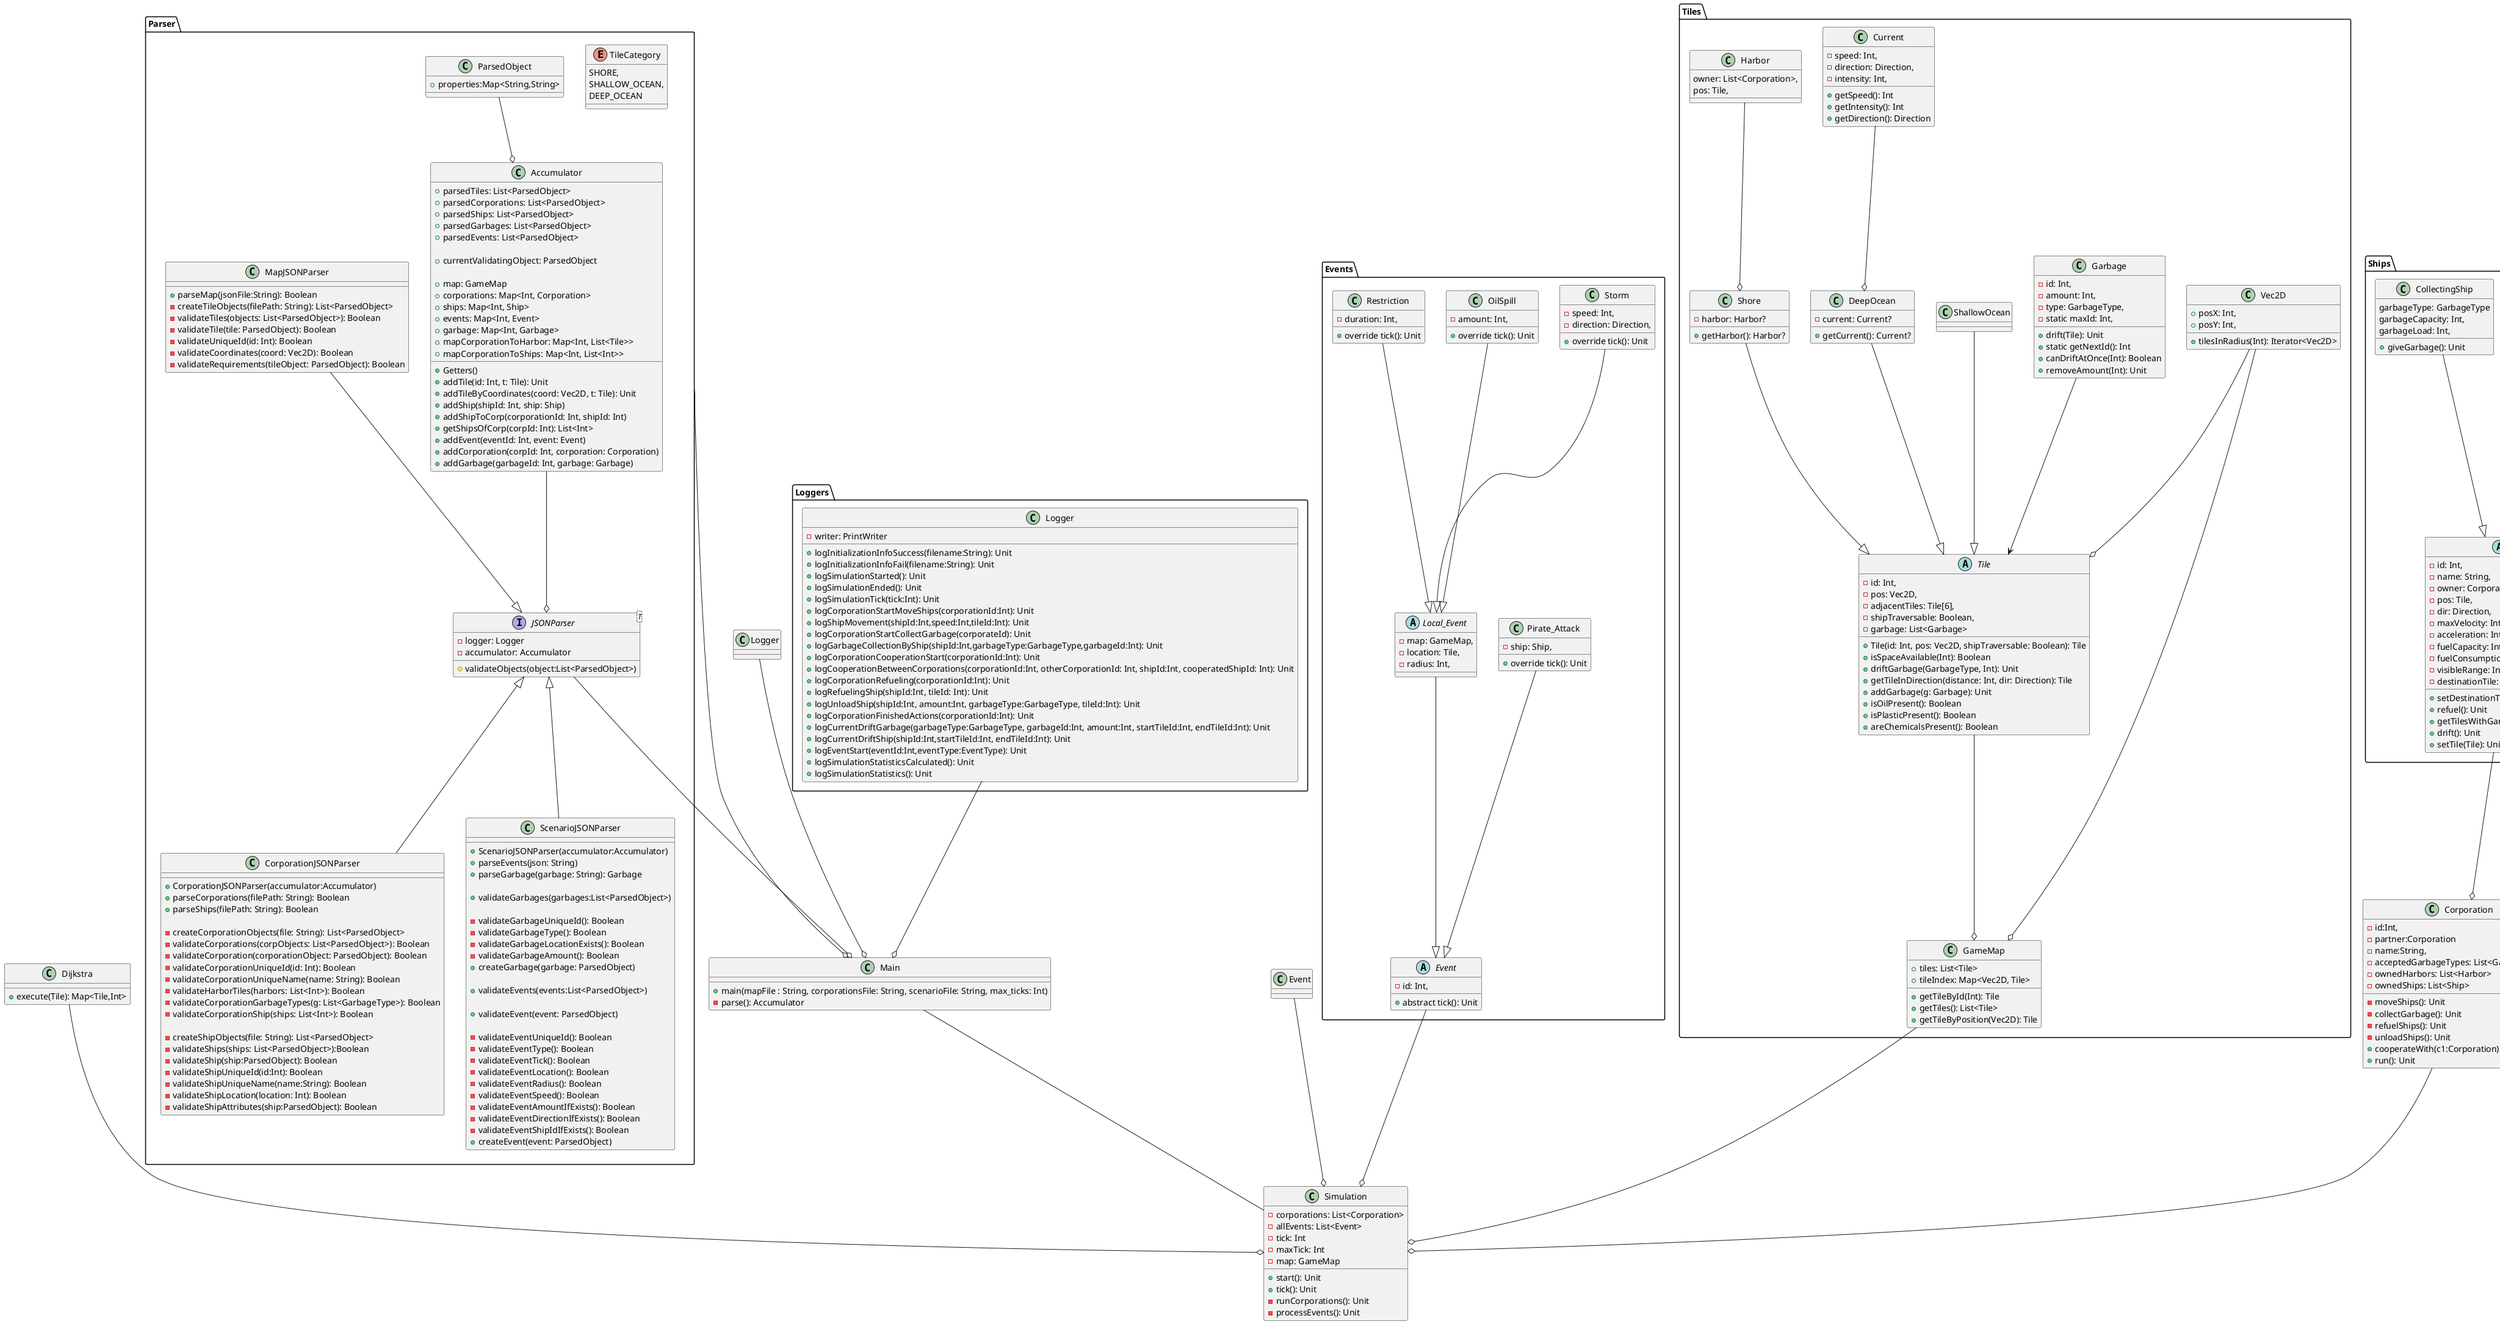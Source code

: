 @startuml
'General
package GeneralEnums{
  enum Direction{
    D0,
    D60,
    D120,
    D180,
    D240,
    D300
  }
  enum GarbageType{
    OIL,
    PLASTIC,
    CHEMICALS
  }
}
class Corporation {
  - id:Int,
  - partner:Corporation
  - name:String,
  - acceptedGarbageTypes: List<GarbageType>
  - ownedHarbors: List<Harbor>
  - ownedShips: List<Ship>
  -moveShips(): Unit
  -collectGarbage(): Unit
  -refuelShips(): Unit
  -unloadShips(): Unit
  +cooperateWith(c1:Corporation): Unit
  +run(): Unit
}
class Dijkstra{
  + execute(Tile): Map<Tile,Int>
}

Dijkstra --o Simulation



Main o-- Parser
Event --o Simulation

Tile --o GameMap
Logger --o Main


class Main {
 + main(mapFile : String, corporationsFile: String, scenarioFile: String, max_ticks: Int)
 - parse(): Accumulator
}
Main -- Simulation
class GameMap {
  + tiles: List<Tile>
  + tileIndex: Map<Vec2D, Tile>
  + getTileById(Int): Tile
  + getTiles(): List<Tile>
  + getTileByPosition(Vec2D): Tile
  + getTilesByInstance(instanceOf(Tile))
}

Events.Event --o Simulation
Ships.Ship --o Corporation
Tiles.Tile --o Tiles.GameMap
Loggers.Logger --o Main
Parser.JSONParser --o Main
Tiles.Vec2D --o Tiles.GameMap
Tiles.Vec2D --o Tiles.Tile




class Simulation {
  - corporations: List<Corporation>
  - allEvents: List<Event>
  - tick: Int
  - maxTick: Int
  - map: GameMap
  + start(): Unit
  + tick(): Unit
  - runCorporations(): Unit
  - processEvents(): Unit
}
Corporation --o Simulation
Tiles.GameMap --o Simulation
package Events{
  abstract class Event {
    - id: Int,
    + abstract tick(): Unit
  }
  Pirate_Attack --|> Event
  class Pirate_Attack {
    - ship: Ship,
    + override tick(): Unit
  }
  Local_Event --|> Event
  abstract class Local_Event {
    - map: GameMap,
    - location: Tile,
    - radius: Int,
  }
  Storm --|> Local_Event
  class Storm {
    - speed: Int,
    - direction: Direction,
    + override tick(): Unit
  }
  OilSpill --|> Local_Event
  class OilSpill {
    - amount: Int,
    + override tick(): Unit
  }
  Restriction --|> Local_Event
  class Restriction {
    - duration: Int,
    + override tick(): Unit
  }
}
package Parser {
  enum TileCategory {
    SHORE,
    SHALLOW_OCEAN,
    DEEP_OCEAN
  }
  class ParsedObject {
    + properties:Map<String,String>
  }
  interface JSONParser<T>{
    - logger: Logger
    - accumulator: Accumulator
    # validateObjects(object:List<ParsedObject>)
  }

  MapJSONParser --|> JSONParser


  class MapJSONParser {
    + parseMap(jsonFile:String): Boolean
    - createTileObjects(filePath: String): List<ParsedObject>
    - validateTiles(objects: List<ParsedObject>): Boolean
    - validateTile(tile: ParsedObject): Boolean
    - validateUniqueId(id: Int): Boolean
    - validateCoordinates(coord: Vec2D): Boolean
    - validateRequirements(tileObject: ParsedObject): Boolean
  }

  class CorporationJSONParser{
'    -map: GameMap
'    -corporations: List<Corporation>
'    -ships: Map<Int, Ship>
'    -mapCorporationToHarbor: Map<Int, List<Tile>>
'    -currentObject: ParsedObject
'    -mapCorporationToShips: Map<Int, List<Int>>


    +CorporationJSONParser(accumulator:Accumulator)
    +parseCorporations(filePath: String): Boolean
    +parseShips(filePath: String): Boolean

    - createCorporationObjects(file: String): List<ParsedObject>
    -validateCorporations(corpObjects: List<ParsedObject>): Boolean
    -validateCorporation(corporationObject: ParsedObject): Boolean
    -validateCorporationUniqueId(id: Int): Boolean
    -validateCorporationUniqueName(name: String): Boolean
    -validateHarborTiles(harbors: List<Int>): Boolean
    -validateCorporationGarbageTypes(g: List<GarbageType>): Boolean
    -validateCorporationShip(ships: List<Int>): Boolean

    - createShipObjects(file: String): List<ParsedObject>
    - validateShips(ships: List<ParsedObject>):Boolean
    - validateShip(ship:ParsedObject): Boolean
    - validateShipUniqueId(id:Int): Boolean
    - validateShipUniqueName(name:String): Boolean
    - validateShipLocation(location: Int): Boolean
    - validateShipAttributes(ship:ParsedObject): Boolean
  }

  class ScenarioJSONParser{
    + ScenarioJSONParser(accumulator:Accumulator)
    + parseEvents(json: String)
    + parseGarbage(garbage: String): Garbage

    + validateGarbages(garbages:List<ParsedObject>)

    - validateGarbageUniqueId(): Boolean
    - validateGarbageType(): Boolean
    - validateGarbageLocationExists(): Boolean
    - validateGarbageAmount(): Boolean
    + createGarbage(garbage: ParsedObject)

    + validateEvents(events:List<ParsedObject>)

    + validateEvent(event: ParsedObject)

    - validateEventUniqueId(): Boolean
    - validateEventType(): Boolean
    - validateEventTick(): Boolean
    - validateEventLocation(): Boolean
    - validateEventRadius(): Boolean
    - validateEventSpeed(): Boolean
    - validateEventAmountIfExists(): Boolean
    - validateEventDirectionIfExists(): Boolean
    - validateEventShipIdIfExists(): Boolean
    + createEvent(event: ParsedObject)
  }

  JSONParser <|-- CorporationJSONParser
  JSONParser <|-- ScenarioJSONParser
  Accumulator --o JSONParser
  ParsedObject --o Accumulator
  class Accumulator {

    +parsedTiles: List<ParsedObject>
    +parsedCorporations: List<ParsedObject>
    +parsedShips: List<ParsedObject>
    +parsedGarbages: List<ParsedObject>
    +parsedEvents: List<ParsedObject>

    +currentValidatingObject: ParsedObject

    +map: GameMap
    +corporations: Map<Int, Corporation>
    +ships: Map<Int, Ship>
    +events: Map<Int, Event>
    +garbage: Map<Int, Garbage>
    +mapCorporationToHarbor: Map<Int, List<Tile>>
    +mapCorporationToShips: Map<Int, List<Int>>
    +Getters()
    +addTile(id: Int, t: Tile): Unit
    +addTileByCoordinates(coord: Vec2D, t: Tile): Unit
    +addShip(shipId: Int, ship: Ship)
    +addShipToCorp(corporationId: Int, shipId: Int)
    +getShipsOfCorp(corpId: Int): List<Int>
    +addEvent(eventId: Int, event: Event)
    +addCorporation(corpId: Int, corporation: Corporation)
    +addGarbage(garbageId: Int, garbage: Garbage)

  }
}


package Tiles{
class Vec2D{
  + posX: Int,
  + posY: Int,
  + tilesInRadius(Int): Iterator<Vec2D>
}

class GameMap {
  + tiles: List<Tile>
  + tileIndex: Map<Vec2D, Tile>
  + getTileById(Int): Tile
  + getTiles(): List<Tile>
  + getTileByPosition(Vec2D): Tile
}

  abstract class Tile{
    - id: Int,
    - pos: Vec2D,
    - adjacentTiles: Tile[6],
    - shipTraversable: Boolean,
    - garbage: List<Garbage>
    +Tile(id: Int, pos: Vec2D, shipTraversable: Boolean): Tile
    + isSpaceAvailable(Int): Boolean
    + driftGarbage(GarbageType, Int): Unit
    + getTileInDirection(distance: Int, dir: Direction): Tile
    + addGarbage(g: Garbage): Unit
    + isOilPresent(): Boolean
    + isPlasticPresent(): Boolean
    + areChemicalsPresent(): Boolean
  }


  class Garbage {
    -id: Int,
    -amount: Int,
    -type: GarbageType,
    -static maxId: Int,
    +drift(Tile): Unit
    +static getNextId(): Int
    +canDriftAtOnce(Int): Boolean
    +removeAmount(Int): Unit
  }

  Garbage --> Tile

  Shore --|> Tile
  DeepOcean --|> Tile
  ShallowOcean --|> Tile

  class Current {
    - speed: Int,
    - direction: Direction,
    - intensity: Int,
    + getSpeed(): Int
    + getIntensity(): Int
    + getDirection(): Direction
  }
  class Shore{
    - harbor: Harbor?
    + getHarbor(): Harbor?
  }
  class ShallowOcean{}
  class DeepOcean{
    - current: Current?
    + getCurrent(): Current?
  }

class Harbor {
  owner: List<Corporation>,
  pos: Tile,
}
Harbor --o Shore
Current --o DeepOcean
}
'Ships
package Ships{
  abstract class Ship {
    - id: Int,
    - name: String,
    - owner: Corporation,
    - pos: Tile,
    - dir: Direction,
    - maxVelocity: Int,
    - acceleration: Int,
    - fuelCapacity: Int,
    - fuelConsumption: Int,
    - visibleRange: Int,
    - destinationTile: Tile,
    + setDestinationTile(Tile): Unit
    + refuel(): Unit
    + getTilesWithGarbageInFoV(): List<Tile>
    + drift(): Unit
    + setTile(Tile): Unit
  }

  ScoutingShip --|> Ship
  CoordinatingShip --|> Ship
  CollectingShip --|> Ship

  class ScoutingShip{
  }
  class CoordinatingShip{
  }
  class CollectingShip{
    garbageType: GarbageType
    garbageCapacity: Int,
    garbageLoad: Int,
    + giveGarbage(): Unit
  }
}
package Loggers{
  class Logger{
'  - writer: PrintWriter = new PrintWriter(System.out)
    - writer: PrintWriter
    + logInitializationInfoSuccess(filename:String): Unit
    + logInitializationInfoFail(filename:String): Unit
    + logSimulationStarted(): Unit
    + logSimulationEnded(): Unit
    + logSimulationTick(tick:Int): Unit
    + logCorporationStartMoveShips(corporationId:Int): Unit
    + logShipMovement(shipId:Int,speed:Int,tileId:Int): Unit
    + logCorporationStartCollectGarbage(corporateId): Unit
    + logGarbageCollectionByShip(shipId:Int,garbageType:GarbageType,garbageId:Int): Unit
    + logCorporationCooperationStart(corporationId:Int): Unit
    + logCooperationBetweenCorporations(corporationId:Int, otherCorporationId: Int, shipId:Int, cooperatedShipId: Int): Unit
    + logCorporationRefueling(corporationId:Int): Unit
    + logRefuelingShip(shipId:Int, tileId: Int): Unit
    + logUnloadShip(shipId:Int, amount:Int, garbageType:GarbageType, tileId:Int): Unit
    + logCorporationFinishedActions(corporationId:Int): Unit
    + logCurrentDriftGarbage(garbageType:GarbageType, garbageId:Int, amount:Int, startTileId:Int, endTileId:Int): Unit
    + logCurrentDriftShip(shipId:Int,startTileId:Int, endTileId:Int): Unit
    + logEventStart(eventId:Int,eventType:EventType): Unit
    + logSimulationStatisticsCalculated(): Unit
    + logSimulationStatistics(): Unit
  }
}
@enduml